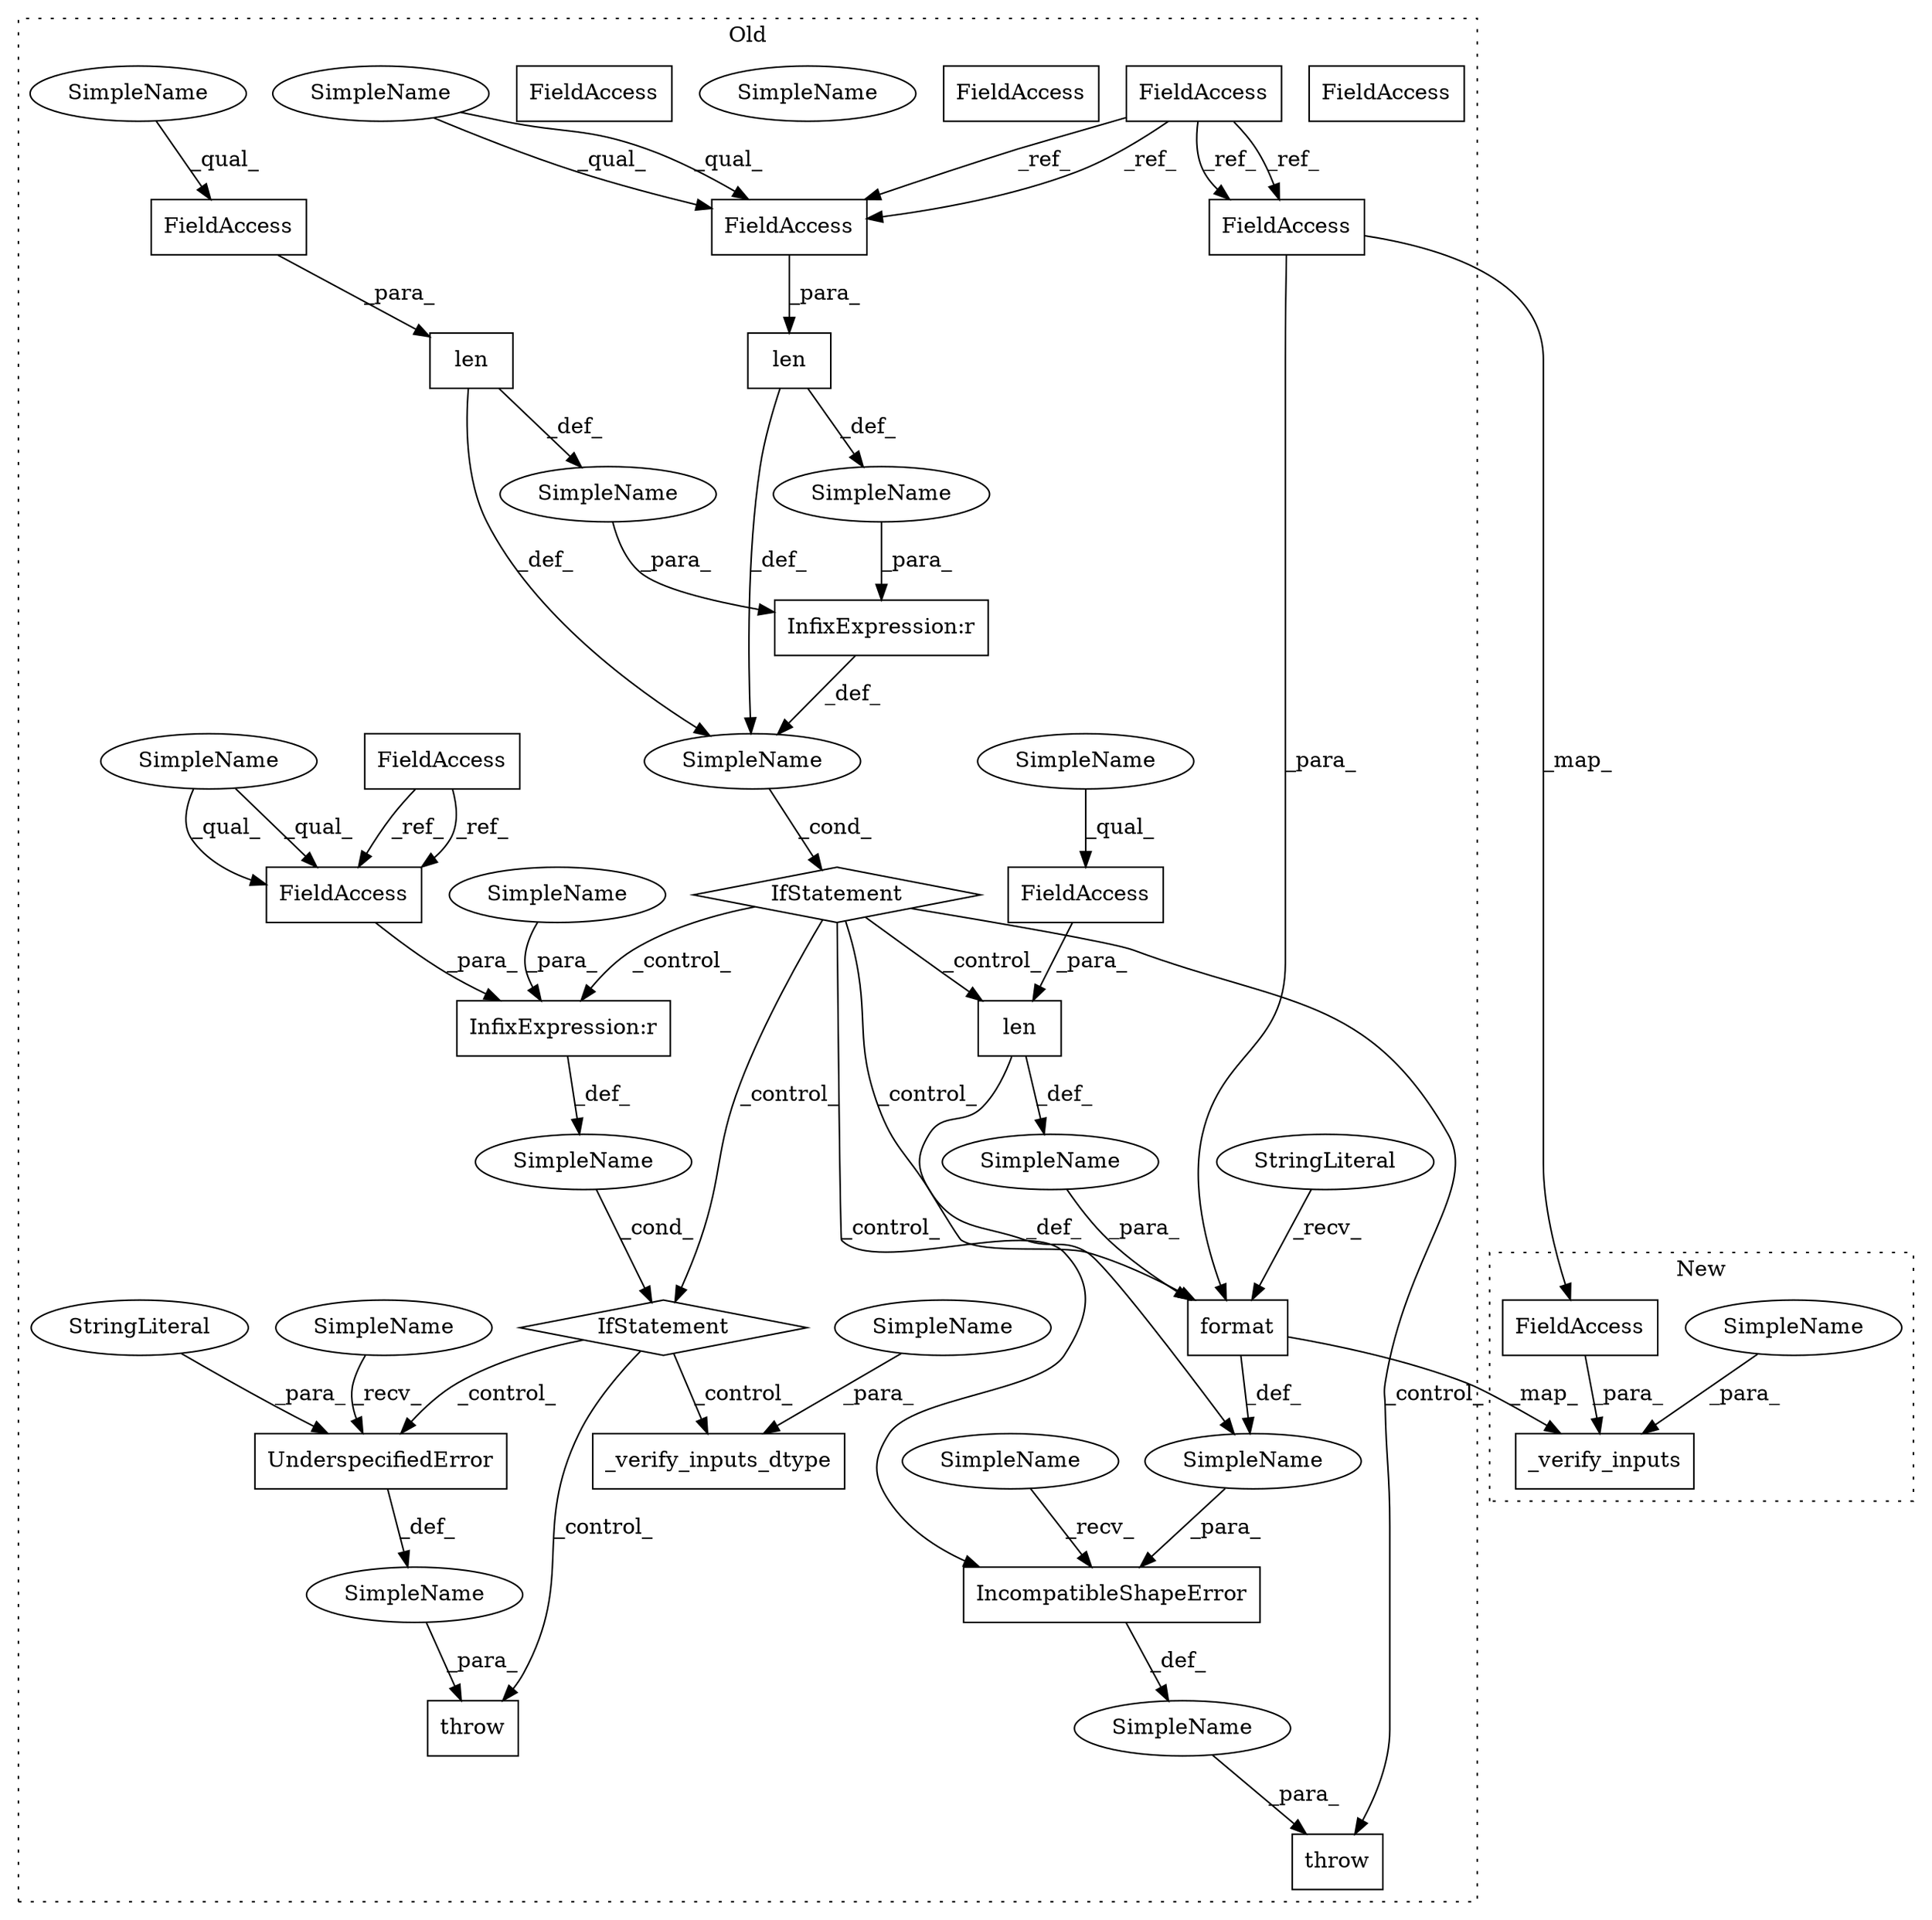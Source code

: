 digraph G {
subgraph cluster0 {
1 [label="format" a="32" s="15716,15781" l="7,1" shape="box"];
3 [label="SimpleName" a="42" s="" l="" shape="ellipse"];
4 [label="throw" a="53" s="15596" l="6" shape="box"];
5 [label="FieldAccess" a="22" s="15764" l="17" shape="box"];
7 [label="FieldAccess" a="22" s="15475" l="17" shape="box"];
8 [label="InfixExpression:r" a="27" s="15560" l="4" shape="box"];
9 [label="len" a="32" s="15538,15559" l="4,1" shape="box"];
10 [label="IncompatibleShapeError" a="32" s="15607,15782" l="23,1" shape="box"];
11 [label="UnderspecifiedError" a="32" s="15913,15994" l="20,1" shape="box"];
12 [label="SimpleName" a="42" s="" l="" shape="ellipse"];
13 [label="throw" a="53" s="15902" l="6" shape="box"];
14 [label="InfixExpression:r" a="27" s="15884" l="4" shape="box"];
15 [label="FieldAccess" a="22" s="15864" l="20" shape="box"];
16 [label="SimpleName" a="42" s="15864" l="4" shape="ellipse"];
17 [label="FieldAccess" a="22" s="15795" l="20" shape="box"];
18 [label="FieldAccess" a="22" s="15568" l="17" shape="box"];
19 [label="len" a="32" s="15564,15585" l="4,1" shape="box"];
20 [label="FieldAccess" a="22" s="15727" l="17" shape="box"];
21 [label="len" a="32" s="15723,15744" l="4,1" shape="box"];
22 [label="FieldAccess" a="22" s="15542" l="17" shape="box"];
23 [label="IfStatement" a="25" s="15860,15892" l="4,2" shape="diamond"];
24 [label="SimpleName" a="42" s="" l="" shape="ellipse"];
25 [label="IfStatement" a="25" s="15534,15586" l="4,2" shape="diamond"];
26 [label="SimpleName" a="42" s="" l="" shape="ellipse"];
27 [label="SimpleName" a="42" s="" l="" shape="ellipse"];
28 [label="SimpleName" a="42" s="" l="" shape="ellipse"];
29 [label="SimpleName" a="42" s="" l="" shape="ellipse"];
30 [label="SimpleName" a="42" s="" l="" shape="ellipse"];
31 [label="StringLiteral" a="45" s="15630" l="85" shape="ellipse"];
32 [label="StringLiteral" a="45" s="15933" l="61" shape="ellipse"];
33 [label="_verify_inputs_dtype" a="32" s="16007,16034" l="21,1" shape="box"];
34 [label="FieldAccess" a="22" s="15542" l="17" shape="box"];
35 [label="FieldAccess" a="22" s="15764" l="17" shape="box"];
36 [label="SimpleName" a="42" s="15888" l="4" shape="ellipse"];
37 [label="FieldAccess" a="22" s="15864" l="20" shape="box"];
38 [label="SimpleName" a="42" s="15602" l="4" shape="ellipse"];
39 [label="SimpleName" a="42" s="15908" l="4" shape="ellipse"];
40 [label="SimpleName" a="42" s="15542" l="4" shape="ellipse"];
41 [label="SimpleName" a="42" s="15864" l="4" shape="ellipse"];
42 [label="SimpleName" a="42" s="15568" l="4" shape="ellipse"];
43 [label="SimpleName" a="42" s="15727" l="4" shape="ellipse"];
44 [label="SimpleName" a="42" s="16028" l="6" shape="ellipse"];
label = "Old";
style="dotted";
}
subgraph cluster1 {
2 [label="_verify_inputs" a="32" s="15627,15686" l="15,1" shape="box"];
6 [label="FieldAccess" a="22" s="15649" l="19" shape="box"];
45 [label="SimpleName" a="42" s="15642" l="6" shape="ellipse"];
label = "New";
style="dotted";
}
1 -> 2 [label="_map_"];
1 -> 28 [label="_def_"];
3 -> 4 [label="_para_"];
6 -> 2 [label="_para_"];
7 -> 34 [label="_ref_"];
7 -> 34 [label="_ref_"];
7 -> 35 [label="_ref_"];
7 -> 35 [label="_ref_"];
8 -> 30 [label="_def_"];
9 -> 30 [label="_def_"];
9 -> 26 [label="_def_"];
10 -> 3 [label="_def_"];
11 -> 12 [label="_def_"];
12 -> 13 [label="_para_"];
14 -> 24 [label="_def_"];
17 -> 37 [label="_ref_"];
17 -> 37 [label="_ref_"];
18 -> 19 [label="_para_"];
19 -> 29 [label="_def_"];
19 -> 30 [label="_def_"];
20 -> 21 [label="_para_"];
21 -> 28 [label="_def_"];
21 -> 27 [label="_def_"];
23 -> 33 [label="_control_"];
23 -> 11 [label="_control_"];
23 -> 13 [label="_control_"];
24 -> 23 [label="_cond_"];
25 -> 21 [label="_control_"];
25 -> 10 [label="_control_"];
25 -> 4 [label="_control_"];
25 -> 23 [label="_control_"];
25 -> 1 [label="_control_"];
25 -> 14 [label="_control_"];
26 -> 8 [label="_para_"];
27 -> 1 [label="_para_"];
28 -> 10 [label="_para_"];
29 -> 8 [label="_para_"];
30 -> 25 [label="_cond_"];
31 -> 1 [label="_recv_"];
32 -> 11 [label="_para_"];
34 -> 9 [label="_para_"];
35 -> 1 [label="_para_"];
35 -> 6 [label="_map_"];
36 -> 14 [label="_para_"];
37 -> 14 [label="_para_"];
38 -> 10 [label="_recv_"];
39 -> 11 [label="_recv_"];
40 -> 34 [label="_qual_"];
40 -> 34 [label="_qual_"];
41 -> 37 [label="_qual_"];
41 -> 37 [label="_qual_"];
42 -> 18 [label="_qual_"];
43 -> 20 [label="_qual_"];
44 -> 33 [label="_para_"];
45 -> 2 [label="_para_"];
}